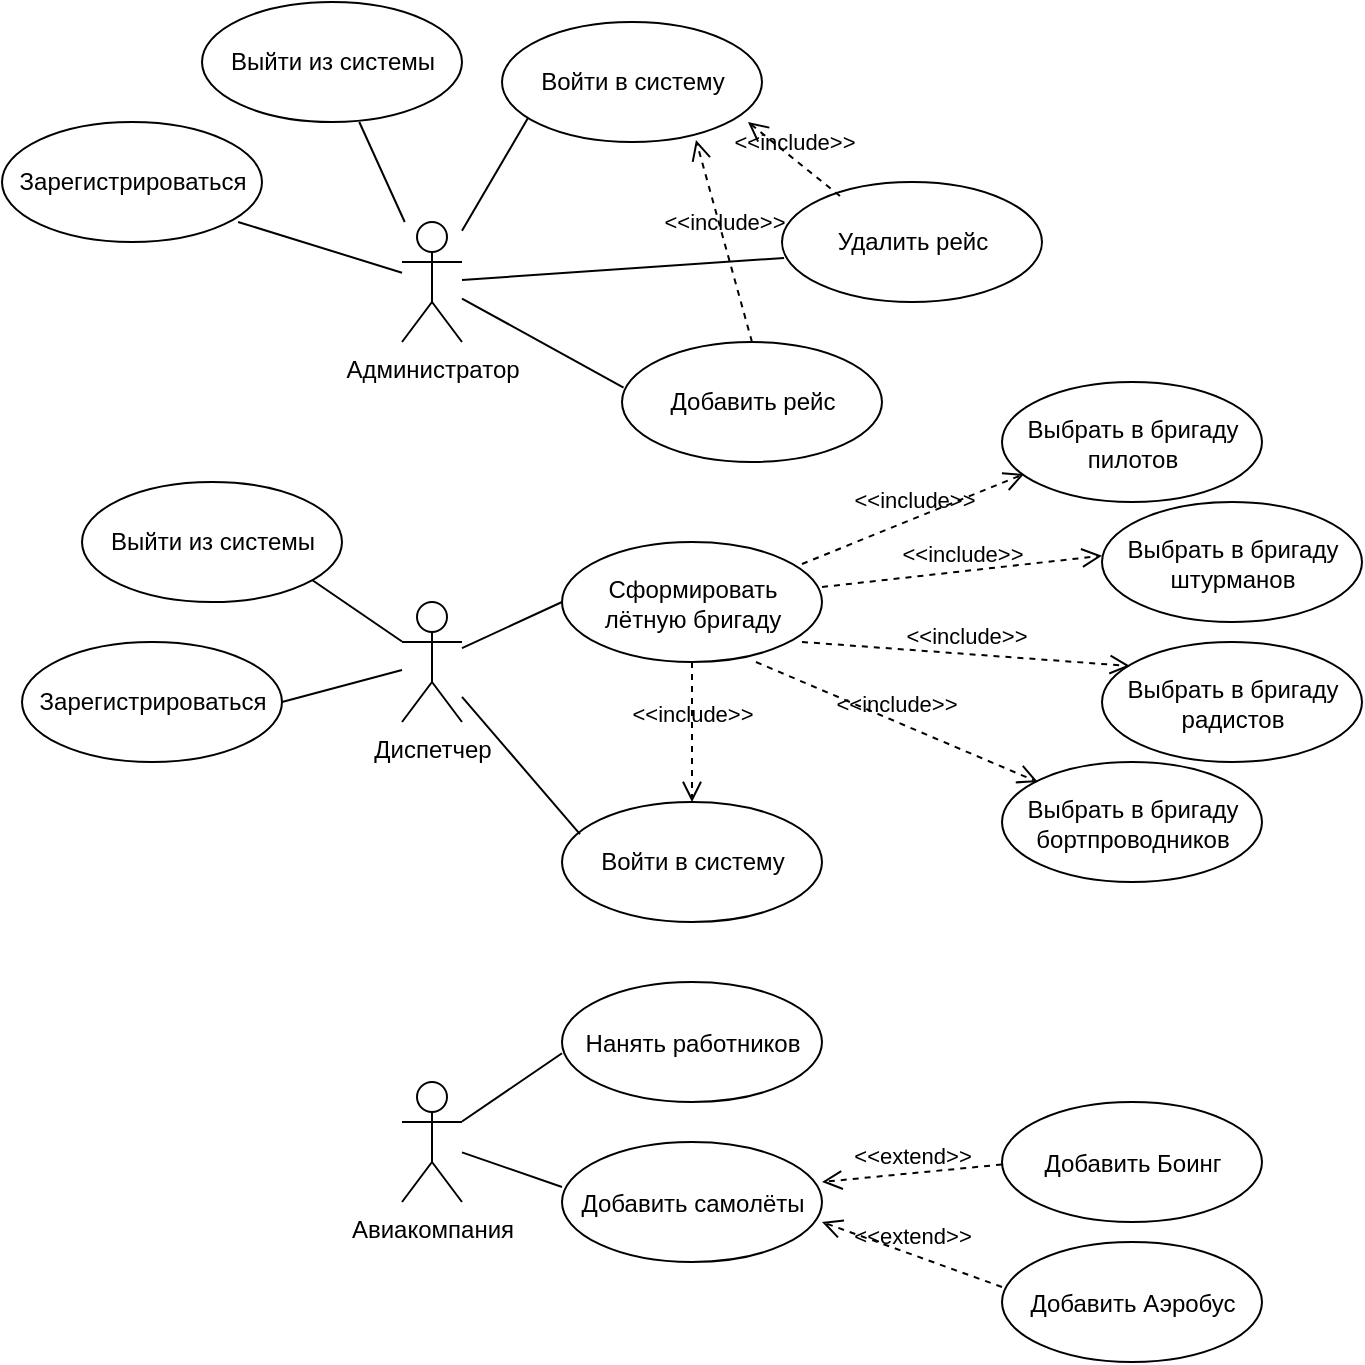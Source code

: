 <mxfile version="20.7.4" type="device"><diagram id="xwcnj0AZmi_Be_OZTGSi" name="Page-1"><mxGraphModel dx="2547" dy="1886" grid="1" gridSize="10" guides="1" tooltips="1" connect="1" arrows="1" fold="1" page="1" pageScale="1" pageWidth="827" pageHeight="1169" math="0" shadow="0"><root><mxCell id="0"/><mxCell id="1" parent="0"/><mxCell id="1A8BRFuIwM4oEH_L02WT-7" value="" style="shape=ellipse;container=1;horizontal=1;horizontalStack=0;resizeParent=1;resizeParentMax=0;resizeLast=0;html=1;dashed=0;collapsible=0;" parent="1" vertex="1"><mxGeometry x="180" y="20" width="130" height="60" as="geometry"/></mxCell><mxCell id="1A8BRFuIwM4oEH_L02WT-8" value="Удалить рейс" style="html=1;strokeColor=none;fillColor=none;align=center;verticalAlign=middle;rotatable=0;" parent="1A8BRFuIwM4oEH_L02WT-7" vertex="1"><mxGeometry y="22.5" width="130" height="15" as="geometry"/></mxCell><mxCell id="1A8BRFuIwM4oEH_L02WT-1" value="Администратор" style="shape=umlActor;verticalLabelPosition=bottom;verticalAlign=top;html=1;" parent="1" vertex="1"><mxGeometry x="-10" y="40" width="30" height="60" as="geometry"/></mxCell><mxCell id="1A8BRFuIwM4oEH_L02WT-2" value="" style="shape=ellipse;container=1;horizontal=1;horizontalStack=0;resizeParent=1;resizeParentMax=0;resizeLast=0;html=1;dashed=0;collapsible=0;" parent="1" vertex="1"><mxGeometry x="100" y="100" width="130" height="60" as="geometry"/></mxCell><mxCell id="1A8BRFuIwM4oEH_L02WT-3" value="Добавить рейс" style="html=1;strokeColor=none;fillColor=none;align=center;verticalAlign=middle;rotatable=0;" parent="1A8BRFuIwM4oEH_L02WT-2" vertex="1"><mxGeometry y="22.5" width="130" height="15" as="geometry"/></mxCell><mxCell id="1A8BRFuIwM4oEH_L02WT-19" value="" style="shape=ellipse;container=1;horizontal=1;horizontalStack=0;resizeParent=1;resizeParentMax=0;resizeLast=0;html=1;dashed=0;collapsible=0;" parent="1" vertex="1"><mxGeometry x="70" y="200" width="130" height="60" as="geometry"/></mxCell><mxCell id="1A8BRFuIwM4oEH_L02WT-20" value="&lt;div&gt;Сформировать&lt;/div&gt;&lt;div&gt;лётную бригаду&lt;/div&gt;" style="html=1;strokeColor=none;fillColor=none;align=center;verticalAlign=middle;rotatable=0;" parent="1A8BRFuIwM4oEH_L02WT-19" vertex="1"><mxGeometry y="22.5" width="130" height="17.5" as="geometry"/></mxCell><mxCell id="1A8BRFuIwM4oEH_L02WT-22" value="Диспетчер" style="shape=umlActor;verticalLabelPosition=bottom;verticalAlign=top;html=1;" parent="1" vertex="1"><mxGeometry x="-10" y="230" width="30" height="60" as="geometry"/></mxCell><mxCell id="1A8BRFuIwM4oEH_L02WT-28" value="" style="shape=ellipse;container=1;horizontal=1;horizontalStack=0;resizeParent=1;resizeParentMax=0;resizeLast=0;html=1;dashed=0;collapsible=0;" parent="1" vertex="1"><mxGeometry x="70" y="420" width="130" height="60" as="geometry"/></mxCell><mxCell id="1A8BRFuIwM4oEH_L02WT-29" value="Нанять работников" style="html=1;strokeColor=none;fillColor=none;align=center;verticalAlign=middle;rotatable=0;" parent="1A8BRFuIwM4oEH_L02WT-28" vertex="1"><mxGeometry y="22.5" width="130" height="17.5" as="geometry"/></mxCell><mxCell id="1A8BRFuIwM4oEH_L02WT-30" value="Авиакомпания" style="shape=umlActor;verticalLabelPosition=bottom;verticalAlign=top;html=1;" parent="1" vertex="1"><mxGeometry x="-10" y="470" width="30" height="60" as="geometry"/></mxCell><mxCell id="1A8BRFuIwM4oEH_L02WT-33" value="" style="shape=ellipse;container=1;horizontal=1;horizontalStack=0;resizeParent=1;resizeParentMax=0;resizeLast=0;html=1;dashed=0;collapsible=0;" parent="1" vertex="1"><mxGeometry x="70" y="500" width="130" height="60" as="geometry"/></mxCell><mxCell id="1A8BRFuIwM4oEH_L02WT-34" value="Добавить самолёты" style="html=1;strokeColor=none;fillColor=none;align=center;verticalAlign=middle;rotatable=0;" parent="1A8BRFuIwM4oEH_L02WT-33" vertex="1"><mxGeometry y="22.5" width="130" height="17.5" as="geometry"/></mxCell><mxCell id="1A8BRFuIwM4oEH_L02WT-35" value="" style="shape=ellipse;container=1;horizontal=1;horizontalStack=0;resizeParent=1;resizeParentMax=0;resizeLast=0;html=1;dashed=0;collapsible=0;" parent="1" vertex="1"><mxGeometry x="290" y="120" width="130" height="60" as="geometry"/></mxCell><mxCell id="1A8BRFuIwM4oEH_L02WT-36" value="&lt;div&gt;Выбрать в бригаду &lt;br&gt;&lt;/div&gt;&lt;div&gt;пилотов&lt;/div&gt;" style="html=1;strokeColor=none;fillColor=none;align=center;verticalAlign=middle;rotatable=0;" parent="1A8BRFuIwM4oEH_L02WT-35" vertex="1"><mxGeometry y="22.5" width="130" height="17.5" as="geometry"/></mxCell><mxCell id="1A8BRFuIwM4oEH_L02WT-37" value="" style="shape=ellipse;container=1;horizontal=1;horizontalStack=0;resizeParent=1;resizeParentMax=0;resizeLast=0;html=1;dashed=0;collapsible=0;" parent="1" vertex="1"><mxGeometry x="340" y="180" width="130" height="60" as="geometry"/></mxCell><mxCell id="1A8BRFuIwM4oEH_L02WT-38" value="&lt;div&gt;Выбрать в бригаду &lt;br&gt;&lt;/div&gt;&lt;div&gt;штурманов&lt;/div&gt;" style="html=1;strokeColor=none;fillColor=none;align=center;verticalAlign=middle;rotatable=0;" parent="1A8BRFuIwM4oEH_L02WT-37" vertex="1"><mxGeometry y="22.5" width="130" height="17.5" as="geometry"/></mxCell><mxCell id="1A8BRFuIwM4oEH_L02WT-39" value="" style="shape=ellipse;container=1;horizontal=1;horizontalStack=0;resizeParent=1;resizeParentMax=0;resizeLast=0;html=1;dashed=0;collapsible=0;" parent="1" vertex="1"><mxGeometry x="340" y="250" width="130" height="60" as="geometry"/></mxCell><mxCell id="1A8BRFuIwM4oEH_L02WT-40" value="&lt;div&gt;Выбрать в бригаду &lt;br&gt;&lt;/div&gt;&lt;div&gt;радистов&lt;/div&gt;" style="html=1;strokeColor=none;fillColor=none;align=center;verticalAlign=middle;rotatable=0;" parent="1A8BRFuIwM4oEH_L02WT-39" vertex="1"><mxGeometry y="22.5" width="130" height="17.5" as="geometry"/></mxCell><mxCell id="1A8BRFuIwM4oEH_L02WT-41" value="" style="shape=ellipse;container=1;horizontal=1;horizontalStack=0;resizeParent=1;resizeParentMax=0;resizeLast=0;html=1;dashed=0;collapsible=0;" parent="1" vertex="1"><mxGeometry x="290" y="310" width="130" height="60" as="geometry"/></mxCell><mxCell id="1A8BRFuIwM4oEH_L02WT-42" value="&lt;div&gt;Выбрать в бригаду &lt;br&gt;&lt;/div&gt;&lt;div&gt;бортпроводников&lt;br&gt;&lt;/div&gt;" style="html=1;strokeColor=none;fillColor=none;align=center;verticalAlign=middle;rotatable=0;" parent="1A8BRFuIwM4oEH_L02WT-41" vertex="1"><mxGeometry y="22.5" width="130" height="17.5" as="geometry"/></mxCell><mxCell id="1A8BRFuIwM4oEH_L02WT-43" value="&amp;lt;&amp;lt;include&amp;gt;&amp;gt;" style="endArrow=open;startArrow=none;endFill=0;startFill=0;endSize=8;html=1;verticalAlign=bottom;dashed=1;labelBackgroundColor=none;rounded=0;shadow=0;exitX=0.923;exitY=0.183;exitDx=0;exitDy=0;exitPerimeter=0;entryX=0.085;entryY=0.767;entryDx=0;entryDy=0;entryPerimeter=0;" parent="1" source="1A8BRFuIwM4oEH_L02WT-19" target="1A8BRFuIwM4oEH_L02WT-35" edge="1"><mxGeometry width="160" relative="1" as="geometry"><mxPoint x="220" y="280" as="sourcePoint"/><mxPoint x="380" y="280" as="targetPoint"/></mxGeometry></mxCell><mxCell id="1A8BRFuIwM4oEH_L02WT-44" value="&amp;lt;&amp;lt;include&amp;gt;&amp;gt;" style="endArrow=open;startArrow=none;endFill=0;startFill=0;endSize=8;html=1;verticalAlign=bottom;dashed=1;labelBackgroundColor=none;rounded=0;shadow=0;exitX=1;exitY=0;exitDx=0;exitDy=0;entryX=0;entryY=0.25;entryDx=0;entryDy=0;" parent="1" source="1A8BRFuIwM4oEH_L02WT-20" target="1A8BRFuIwM4oEH_L02WT-38" edge="1"><mxGeometry width="160" relative="1" as="geometry"><mxPoint x="249.99" y="220.98" as="sourcePoint"/><mxPoint x="330" y="180" as="targetPoint"/></mxGeometry></mxCell><mxCell id="1A8BRFuIwM4oEH_L02WT-45" value="&amp;lt;&amp;lt;include&amp;gt;&amp;gt;" style="endArrow=open;startArrow=none;endFill=0;startFill=0;endSize=8;html=1;verticalAlign=bottom;dashed=1;labelBackgroundColor=none;rounded=0;shadow=0;exitX=0.923;exitY=0.833;exitDx=0;exitDy=0;exitPerimeter=0;entryX=0.108;entryY=0.2;entryDx=0;entryDy=0;entryPerimeter=0;" parent="1" source="1A8BRFuIwM4oEH_L02WT-19" target="1A8BRFuIwM4oEH_L02WT-39" edge="1"><mxGeometry width="160" relative="1" as="geometry"><mxPoint x="259.99" y="230.98" as="sourcePoint"/><mxPoint x="340" y="190" as="targetPoint"/></mxGeometry></mxCell><mxCell id="1A8BRFuIwM4oEH_L02WT-46" value="&amp;lt;&amp;lt;include&amp;gt;&amp;gt;" style="endArrow=open;startArrow=none;endFill=0;startFill=0;endSize=8;html=1;verticalAlign=bottom;dashed=1;labelBackgroundColor=none;rounded=0;shadow=0;exitX=0.746;exitY=1;exitDx=0;exitDy=0;exitPerimeter=0;entryX=0.138;entryY=0.167;entryDx=0;entryDy=0;entryPerimeter=0;" parent="1" source="1A8BRFuIwM4oEH_L02WT-19" target="1A8BRFuIwM4oEH_L02WT-41" edge="1"><mxGeometry width="160" relative="1" as="geometry"><mxPoint x="269.99" y="240.98" as="sourcePoint"/><mxPoint x="350" y="200" as="targetPoint"/></mxGeometry></mxCell><mxCell id="1A8BRFuIwM4oEH_L02WT-49" value="" style="endArrow=none;html=1;rounded=0;shadow=0;entryX=0.008;entryY=0.633;entryDx=0;entryDy=0;entryPerimeter=0;" parent="1" source="1A8BRFuIwM4oEH_L02WT-1" target="1A8BRFuIwM4oEH_L02WT-7" edge="1"><mxGeometry width="50" height="50" relative="1" as="geometry"><mxPoint x="100" y="300" as="sourcePoint"/><mxPoint x="150" y="250" as="targetPoint"/></mxGeometry></mxCell><mxCell id="1A8BRFuIwM4oEH_L02WT-50" value="" style="endArrow=none;html=1;rounded=0;shadow=0;entryX=0.006;entryY=0.38;entryDx=0;entryDy=0;entryPerimeter=0;" parent="1" source="1A8BRFuIwM4oEH_L02WT-1" target="1A8BRFuIwM4oEH_L02WT-2" edge="1"><mxGeometry width="50" height="50" relative="1" as="geometry"><mxPoint x="100" y="300" as="sourcePoint"/><mxPoint x="150" y="250" as="targetPoint"/></mxGeometry></mxCell><mxCell id="1A8BRFuIwM4oEH_L02WT-51" value="" style="endArrow=none;html=1;rounded=0;shadow=0;" parent="1" source="1A8BRFuIwM4oEH_L02WT-22" edge="1"><mxGeometry width="50" height="50" relative="1" as="geometry"><mxPoint x="30" y="320" as="sourcePoint"/><mxPoint x="70" y="230" as="targetPoint"/></mxGeometry></mxCell><mxCell id="1A8BRFuIwM4oEH_L02WT-52" value="" style="endArrow=none;html=1;rounded=0;shadow=0;entryX=0;entryY=0.75;entryDx=0;entryDy=0;" parent="1" source="1A8BRFuIwM4oEH_L02WT-30" target="1A8BRFuIwM4oEH_L02WT-29" edge="1"><mxGeometry width="50" height="50" relative="1" as="geometry"><mxPoint x="60" y="500" as="sourcePoint"/><mxPoint x="110" y="450" as="targetPoint"/></mxGeometry></mxCell><mxCell id="1A8BRFuIwM4oEH_L02WT-53" value="" style="endArrow=none;html=1;rounded=0;shadow=0;entryX=0;entryY=0;entryDx=0;entryDy=0;" parent="1" source="1A8BRFuIwM4oEH_L02WT-30" target="1A8BRFuIwM4oEH_L02WT-34" edge="1"><mxGeometry width="50" height="50" relative="1" as="geometry"><mxPoint x="20" y="505.192" as="sourcePoint"/><mxPoint x="120" y="530" as="targetPoint"/></mxGeometry></mxCell><mxCell id="1A8BRFuIwM4oEH_L02WT-54" value="" style="shape=ellipse;container=1;horizontal=1;horizontalStack=0;resizeParent=1;resizeParentMax=0;resizeLast=0;html=1;dashed=0;collapsible=0;" parent="1" vertex="1"><mxGeometry x="290" y="480" width="130" height="60" as="geometry"/></mxCell><mxCell id="1A8BRFuIwM4oEH_L02WT-55" value="Добавить Боинг" style="html=1;strokeColor=none;fillColor=none;align=center;verticalAlign=middle;rotatable=0;" parent="1A8BRFuIwM4oEH_L02WT-54" vertex="1"><mxGeometry y="22.5" width="130" height="17.5" as="geometry"/></mxCell><mxCell id="1A8BRFuIwM4oEH_L02WT-58" value="" style="shape=ellipse;container=1;horizontal=1;horizontalStack=0;resizeParent=1;resizeParentMax=0;resizeLast=0;html=1;dashed=0;collapsible=0;" parent="1" vertex="1"><mxGeometry x="290" y="550" width="130" height="60" as="geometry"/></mxCell><mxCell id="1A8BRFuIwM4oEH_L02WT-59" value="&lt;div&gt;Добавить Аэробус&lt;/div&gt;" style="html=1;strokeColor=none;fillColor=none;align=center;verticalAlign=middle;rotatable=0;" parent="1A8BRFuIwM4oEH_L02WT-58" vertex="1"><mxGeometry y="22.5" width="130" height="17.5" as="geometry"/></mxCell><mxCell id="1A8BRFuIwM4oEH_L02WT-60" value="&amp;lt;&amp;lt;extend&amp;gt;&amp;gt;" style="endArrow=open;startArrow=none;endFill=0;startFill=0;endSize=8;html=1;verticalAlign=bottom;dashed=1;labelBackgroundColor=none;rounded=0;shadow=0;exitX=0;exitY=0.5;exitDx=0;exitDy=0;entryX=1;entryY=0.333;entryDx=0;entryDy=0;entryPerimeter=0;" parent="1" source="1A8BRFuIwM4oEH_L02WT-55" target="1A8BRFuIwM4oEH_L02WT-33" edge="1"><mxGeometry width="160" relative="1" as="geometry"><mxPoint x="230" y="490" as="sourcePoint"/><mxPoint x="390" y="490" as="targetPoint"/></mxGeometry></mxCell><mxCell id="1A8BRFuIwM4oEH_L02WT-61" value="&amp;lt;&amp;lt;extend&amp;gt;&amp;gt;" style="endArrow=open;startArrow=none;endFill=0;startFill=0;endSize=8;html=1;verticalAlign=bottom;dashed=1;labelBackgroundColor=none;rounded=0;shadow=0;exitX=0;exitY=0;exitDx=0;exitDy=0;entryX=1;entryY=1;entryDx=0;entryDy=0;" parent="1" source="1A8BRFuIwM4oEH_L02WT-59" target="1A8BRFuIwM4oEH_L02WT-34" edge="1"><mxGeometry width="160" relative="1" as="geometry"><mxPoint x="359" y="561.25" as="sourcePoint"/><mxPoint x="250" y="555.625" as="targetPoint"/></mxGeometry></mxCell><mxCell id="_gglImAvna9F-_kfZ2Rr-1" value="" style="shape=ellipse;container=1;horizontal=1;horizontalStack=0;resizeParent=1;resizeParentMax=0;resizeLast=0;html=1;dashed=0;collapsible=0;" parent="1" vertex="1"><mxGeometry x="40" y="-60" width="130" height="60" as="geometry"/></mxCell><mxCell id="_gglImAvna9F-_kfZ2Rr-2" value="Войти в систему" style="html=1;strokeColor=none;fillColor=none;align=center;verticalAlign=middle;rotatable=0;" parent="_gglImAvna9F-_kfZ2Rr-1" vertex="1"><mxGeometry y="22.5" width="130" height="15" as="geometry"/></mxCell><mxCell id="_gglImAvna9F-_kfZ2Rr-3" value="" style="endArrow=none;html=1;rounded=0;shadow=0;entryX=0.1;entryY=0.8;entryDx=0;entryDy=0;entryPerimeter=0;" parent="1" source="1A8BRFuIwM4oEH_L02WT-1" target="_gglImAvna9F-_kfZ2Rr-1" edge="1"><mxGeometry width="50" height="50" relative="1" as="geometry"><mxPoint x="30" y="102.727" as="sourcePoint"/><mxPoint x="81.04" y="77.98" as="targetPoint"/></mxGeometry></mxCell><mxCell id="_gglImAvna9F-_kfZ2Rr-5" value="" style="shape=ellipse;container=1;horizontal=1;horizontalStack=0;resizeParent=1;resizeParentMax=0;resizeLast=0;html=1;dashed=0;collapsible=0;" parent="1" vertex="1"><mxGeometry x="70" y="330" width="130" height="60" as="geometry"/></mxCell><mxCell id="_gglImAvna9F-_kfZ2Rr-6" value="Войти в систему" style="html=1;strokeColor=none;fillColor=none;align=center;verticalAlign=middle;rotatable=0;" parent="_gglImAvna9F-_kfZ2Rr-5" vertex="1"><mxGeometry y="22.5" width="130" height="15" as="geometry"/></mxCell><mxCell id="_gglImAvna9F-_kfZ2Rr-7" value="" style="endArrow=none;html=1;rounded=0;shadow=0;entryX=0.069;entryY=0.267;entryDx=0;entryDy=0;entryPerimeter=0;" parent="1" source="1A8BRFuIwM4oEH_L02WT-22" target="_gglImAvna9F-_kfZ2Rr-5" edge="1"><mxGeometry width="50" height="50" relative="1" as="geometry"><mxPoint x="30" y="68.077" as="sourcePoint"/><mxPoint x="50" y="340" as="targetPoint"/></mxGeometry></mxCell><mxCell id="_gglImAvna9F-_kfZ2Rr-8" value="&amp;lt;&amp;lt;include&amp;gt;&amp;gt;" style="endArrow=open;startArrow=none;endFill=0;startFill=0;endSize=8;html=1;verticalAlign=bottom;dashed=1;labelBackgroundColor=none;rounded=0;shadow=0;exitX=0.5;exitY=0;exitDx=0;exitDy=0;entryX=0.746;entryY=0.983;entryDx=0;entryDy=0;entryPerimeter=0;" parent="1" source="1A8BRFuIwM4oEH_L02WT-2" target="_gglImAvna9F-_kfZ2Rr-1" edge="1"><mxGeometry width="160" relative="1" as="geometry"><mxPoint x="189.47" y="-0.04" as="sourcePoint"/><mxPoint x="300.53" y="-45.0" as="targetPoint"/></mxGeometry></mxCell><mxCell id="_gglImAvna9F-_kfZ2Rr-9" value="&amp;lt;&amp;lt;include&amp;gt;&amp;gt;" style="endArrow=open;startArrow=none;endFill=0;startFill=0;endSize=8;html=1;verticalAlign=bottom;dashed=1;labelBackgroundColor=none;rounded=0;shadow=0;exitX=0.223;exitY=0.117;exitDx=0;exitDy=0;entryX=0.946;entryY=0.833;entryDx=0;entryDy=0;entryPerimeter=0;exitPerimeter=0;" parent="1" source="1A8BRFuIwM4oEH_L02WT-7" target="_gglImAvna9F-_kfZ2Rr-1" edge="1"><mxGeometry width="160" relative="1" as="geometry"><mxPoint x="175" y="110" as="sourcePoint"/><mxPoint x="146.98" y="8.98" as="targetPoint"/></mxGeometry></mxCell><mxCell id="_gglImAvna9F-_kfZ2Rr-10" value="&amp;lt;&amp;lt;include&amp;gt;&amp;gt;" style="endArrow=open;startArrow=none;endFill=0;startFill=0;endSize=8;html=1;verticalAlign=bottom;dashed=1;labelBackgroundColor=none;rounded=0;shadow=0;" parent="1" source="1A8BRFuIwM4oEH_L02WT-19" target="_gglImAvna9F-_kfZ2Rr-5" edge="1"><mxGeometry width="160" relative="1" as="geometry"><mxPoint x="176.98" y="270" as="sourcePoint"/><mxPoint x="317.94" y="330.02" as="targetPoint"/></mxGeometry></mxCell><mxCell id="9O15QQrL5003V15YhYjd-1" value="" style="shape=ellipse;container=1;horizontal=1;horizontalStack=0;resizeParent=1;resizeParentMax=0;resizeLast=0;html=1;dashed=0;collapsible=0;" vertex="1" parent="1"><mxGeometry x="-110" y="-70" width="130" height="60" as="geometry"/></mxCell><mxCell id="9O15QQrL5003V15YhYjd-2" value="Выйти из системы" style="html=1;strokeColor=none;fillColor=none;align=center;verticalAlign=middle;rotatable=0;" vertex="1" parent="9O15QQrL5003V15YhYjd-1"><mxGeometry y="22.5" width="130" height="15" as="geometry"/></mxCell><mxCell id="9O15QQrL5003V15YhYjd-3" value="" style="shape=ellipse;container=1;horizontal=1;horizontalStack=0;resizeParent=1;resizeParentMax=0;resizeLast=0;html=1;dashed=0;collapsible=0;" vertex="1" parent="1"><mxGeometry x="-210" y="-10" width="130" height="60" as="geometry"/></mxCell><mxCell id="9O15QQrL5003V15YhYjd-4" value="Зарегистрироваться" style="html=1;strokeColor=none;fillColor=none;align=center;verticalAlign=middle;rotatable=0;" vertex="1" parent="9O15QQrL5003V15YhYjd-3"><mxGeometry y="22.5" width="130" height="15" as="geometry"/></mxCell><mxCell id="9O15QQrL5003V15YhYjd-5" value="" style="endArrow=none;html=1;rounded=0;shadow=0;" edge="1" parent="1" source="1A8BRFuIwM4oEH_L02WT-1" target="9O15QQrL5003V15YhYjd-1"><mxGeometry width="50" height="50" relative="1" as="geometry"><mxPoint x="30" y="54.375" as="sourcePoint"/><mxPoint x="63" y="-2" as="targetPoint"/></mxGeometry></mxCell><mxCell id="9O15QQrL5003V15YhYjd-6" value="" style="endArrow=none;html=1;rounded=0;shadow=0;entryX=0.908;entryY=0.833;entryDx=0;entryDy=0;entryPerimeter=0;" edge="1" parent="1" source="1A8BRFuIwM4oEH_L02WT-1" target="9O15QQrL5003V15YhYjd-3"><mxGeometry width="50" height="50" relative="1" as="geometry"><mxPoint x="1.364" y="50" as="sourcePoint"/><mxPoint x="-21.364" as="targetPoint"/></mxGeometry></mxCell><mxCell id="9O15QQrL5003V15YhYjd-8" value="" style="shape=ellipse;container=1;horizontal=1;horizontalStack=0;resizeParent=1;resizeParentMax=0;resizeLast=0;html=1;dashed=0;collapsible=0;" vertex="1" parent="1"><mxGeometry x="-170" y="170" width="130" height="60" as="geometry"/></mxCell><mxCell id="9O15QQrL5003V15YhYjd-9" value="Выйти из системы" style="html=1;strokeColor=none;fillColor=none;align=center;verticalAlign=middle;rotatable=0;" vertex="1" parent="9O15QQrL5003V15YhYjd-8"><mxGeometry y="22.5" width="130" height="15" as="geometry"/></mxCell><mxCell id="9O15QQrL5003V15YhYjd-10" value="" style="shape=ellipse;container=1;horizontal=1;horizontalStack=0;resizeParent=1;resizeParentMax=0;resizeLast=0;html=1;dashed=0;collapsible=0;" vertex="1" parent="1"><mxGeometry x="-200" y="250" width="130" height="60" as="geometry"/></mxCell><mxCell id="9O15QQrL5003V15YhYjd-11" value="Зарегистрироваться" style="html=1;strokeColor=none;fillColor=none;align=center;verticalAlign=middle;rotatable=0;" vertex="1" parent="9O15QQrL5003V15YhYjd-10"><mxGeometry y="22.5" width="130" height="15" as="geometry"/></mxCell><mxCell id="9O15QQrL5003V15YhYjd-12" value="" style="endArrow=none;html=1;rounded=0;shadow=0;entryX=0.885;entryY=0.817;entryDx=0;entryDy=0;entryPerimeter=0;" edge="1" parent="1" target="9O15QQrL5003V15YhYjd-8" source="1A8BRFuIwM4oEH_L02WT-22"><mxGeometry width="50" height="50" relative="1" as="geometry"><mxPoint x="-8.636" y="234.64" as="sourcePoint"/><mxPoint x="63" y="192.64" as="targetPoint"/></mxGeometry></mxCell><mxCell id="9O15QQrL5003V15YhYjd-13" value="" style="endArrow=none;html=1;rounded=0;shadow=0;entryX=1;entryY=0.5;entryDx=0;entryDy=0;entryPerimeter=0;" edge="1" parent="1" target="9O15QQrL5003V15YhYjd-11" source="1A8BRFuIwM4oEH_L02WT-22"><mxGeometry width="50" height="50" relative="1" as="geometry"><mxPoint x="-10" y="259.996" as="sourcePoint"/><mxPoint x="-10" y="220" as="targetPoint"/></mxGeometry></mxCell></root></mxGraphModel></diagram></mxfile>